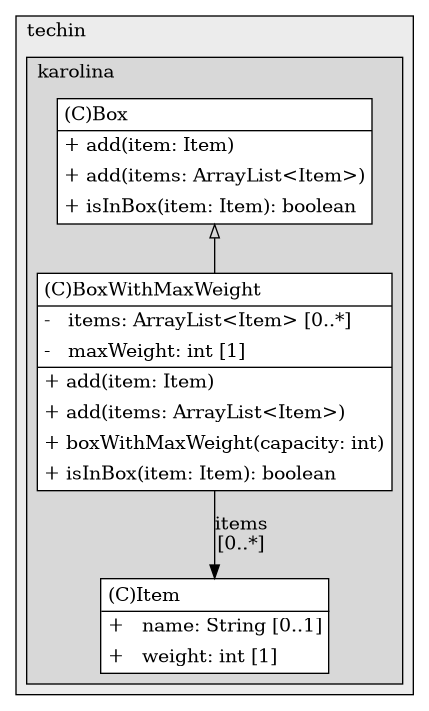 @startuml

/' diagram meta data start
config=StructureConfiguration;
{
  "projectClassification": {
    "searchMode": "OpenProject", // OpenProject, AllProjects
    "includedProjects": "",
    "pathEndKeywords": "*.impl",
    "isClientPath": "",
    "isClientName": "",
    "isTestPath": "",
    "isTestName": "",
    "isMappingPath": "",
    "isMappingName": "",
    "isDataAccessPath": "",
    "isDataAccessName": "",
    "isDataStructurePath": "",
    "isDataStructureName": "",
    "isInterfaceStructuresPath": "",
    "isInterfaceStructuresName": "",
    "isEntryPointPath": "",
    "isEntryPointName": "",
    "treatFinalFieldsAsMandatory": false
  },
  "graphRestriction": {
    "classPackageExcludeFilter": "",
    "classPackageIncludeFilter": "",
    "classNameExcludeFilter": "",
    "classNameIncludeFilter": "",
    "methodNameExcludeFilter": "",
    "methodNameIncludeFilter": "",
    "removeByInheritance": "", // inheritance/annotation based filtering is done in a second step
    "removeByAnnotation": "",
    "removeByClassPackage": "", // cleanup the graph after inheritance/annotation based filtering is done
    "removeByClassName": "",
    "cutMappings": false,
    "cutEnum": true,
    "cutTests": true,
    "cutClient": true,
    "cutDataAccess": false,
    "cutInterfaceStructures": false,
    "cutDataStructures": false,
    "cutGetterAndSetter": true,
    "cutConstructors": true
  },
  "graphTraversal": {
    "forwardDepth": 6,
    "backwardDepth": 6,
    "classPackageExcludeFilter": "",
    "classPackageIncludeFilter": "",
    "classNameExcludeFilter": "",
    "classNameIncludeFilter": "",
    "methodNameExcludeFilter": "",
    "methodNameIncludeFilter": "",
    "hideMappings": false,
    "hideDataStructures": false,
    "hidePrivateMethods": true,
    "hideInterfaceCalls": true, // indirection: implementation -> interface (is hidden) -> implementation
    "onlyShowApplicationEntryPoints": false, // root node is included
    "useMethodCallsForStructureDiagram": "ForwardOnly" // ForwardOnly, BothDirections, No
  },
  "details": {
    "aggregation": "GroupByClass", // ByClass, GroupByClass, None
    "showClassGenericTypes": true,
    "showMethods": true,
    "showMethodParameterNames": true,
    "showMethodParameterTypes": true,
    "showMethodReturnType": true,
    "showPackageLevels": 2,
    "showDetailedClassStructure": true
  },
  "rootClass": "lt.techin.karolina.UML.pd17fourth.BoxWithMaxWeight",
  "extensionCallbackMethod": "" // qualified.class.name#methodName - signature: public static String method(String)
}
diagram meta data end '/



digraph g {
    rankdir="TB"
    splines=polyline
    

'nodes 
subgraph cluster_877657541 { 
   	label=techin
	labeljust=l
	fillcolor="#ececec"
	style=filled
   
   subgraph cluster_496815830 { 
   	label=karolina
	labeljust=l
	fillcolor="#d8d8d8"
	style=filled
   
   Box1607536020[
	label=<<TABLE BORDER="1" CELLBORDER="0" CELLPADDING="4" CELLSPACING="0">
<TR><TD ALIGN="LEFT" >(C)Box</TD></TR>
<HR/>
<TR><TD ALIGN="LEFT" >+ add(item: Item)</TD></TR>
<TR><TD ALIGN="LEFT" >+ add(items: ArrayList&lt;Item&gt;)</TD></TR>
<TR><TD ALIGN="LEFT" >+ isInBox(item: Item): boolean</TD></TR>
</TABLE>>
	style=filled
	margin=0
	shape=plaintext
	fillcolor="#FFFFFF"
];

BoxWithMaxWeight1607536020[
	label=<<TABLE BORDER="1" CELLBORDER="0" CELLPADDING="4" CELLSPACING="0">
<TR><TD ALIGN="LEFT" >(C)BoxWithMaxWeight</TD></TR>
<HR/>
<TR><TD ALIGN="LEFT" >-   items: ArrayList&lt;Item&gt; [0..*]</TD></TR>
<TR><TD ALIGN="LEFT" >-   maxWeight: int [1]</TD></TR>
<HR/>
<TR><TD ALIGN="LEFT" >+ add(item: Item)</TD></TR>
<TR><TD ALIGN="LEFT" >+ add(items: ArrayList&lt;Item&gt;)</TD></TR>
<TR><TD ALIGN="LEFT" >+ boxWithMaxWeight(capacity: int)</TD></TR>
<TR><TD ALIGN="LEFT" >+ isInBox(item: Item): boolean</TD></TR>
</TABLE>>
	style=filled
	margin=0
	shape=plaintext
	fillcolor="#FFFFFF"
];

Item1607536020[
	label=<<TABLE BORDER="1" CELLBORDER="0" CELLPADDING="4" CELLSPACING="0">
<TR><TD ALIGN="LEFT" >(C)Item</TD></TR>
<HR/>
<TR><TD ALIGN="LEFT" >+   name: String [0..1]</TD></TR>
<TR><TD ALIGN="LEFT" >+   weight: int [1]</TD></TR>
</TABLE>>
	style=filled
	margin=0
	shape=plaintext
	fillcolor="#FFFFFF"
];
} 
} 

'edges    
Box1607536020 -> BoxWithMaxWeight1607536020[arrowhead=none, arrowtail=empty, dir=both];
BoxWithMaxWeight1607536020 -> Item1607536020[label="items
[0..*]"];
    
}
@enduml